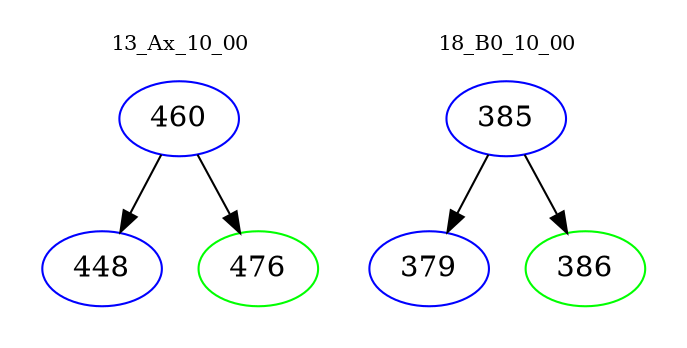 digraph{
subgraph cluster_0 {
color = white
label = "13_Ax_10_00";
fontsize=10;
T0_460 [label="460", color="blue"]
T0_460 -> T0_448 [color="black"]
T0_448 [label="448", color="blue"]
T0_460 -> T0_476 [color="black"]
T0_476 [label="476", color="green"]
}
subgraph cluster_1 {
color = white
label = "18_B0_10_00";
fontsize=10;
T1_385 [label="385", color="blue"]
T1_385 -> T1_379 [color="black"]
T1_379 [label="379", color="blue"]
T1_385 -> T1_386 [color="black"]
T1_386 [label="386", color="green"]
}
}
